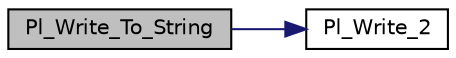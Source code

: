 digraph "Pl_Write_To_String"
{
  edge [fontname="Helvetica",fontsize="10",labelfontname="Helvetica",labelfontsize="10"];
  node [fontname="Helvetica",fontsize="10",shape=record];
  rankdir="LR";
  Node1 [label="Pl_Write_To_String",height=0.2,width=0.4,color="black", fillcolor="grey75", style="filled", fontcolor="black"];
  Node1 -> Node2 [color="midnightblue",fontsize="10",style="solid",fontname="Helvetica"];
  Node2 [label="Pl_Write_2",height=0.2,width=0.4,color="black", fillcolor="white", style="filled",URL="$const__io__c_8c.html#a6532044ef98dc4add2151d39abf6ac80"];
}
